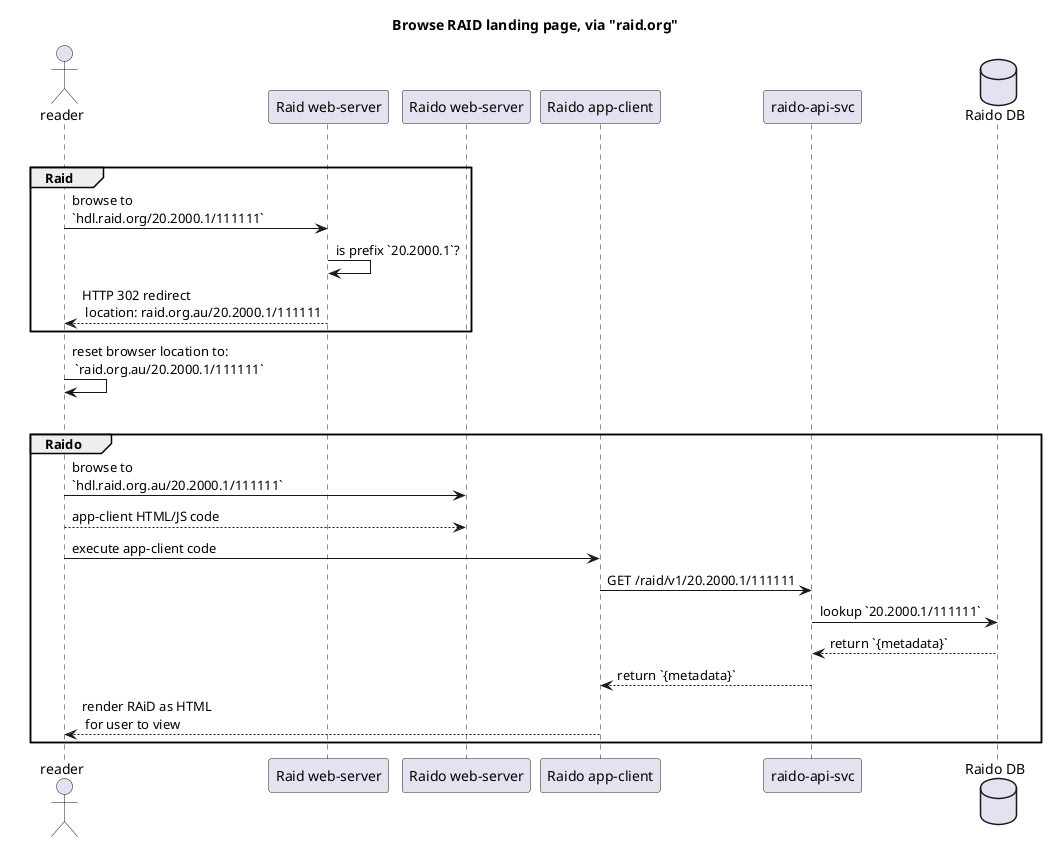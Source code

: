 @startuml
title Browse RAID landing page, via "raid.org"

actor "reader" as reader

participant "Raid web-server" as raidWeb
participant "Raido web-server" as raidoWeb
participant "Raido app-client" as appClient

participant "raido-api-svc" as raidoApi
database "Raido DB" as raidoDb

participant "raido-api-svc" as raidoApi
database "Raido DB" as raidoDb

alt 
group Raid 
reader -> raidWeb: browse to \n`hdl.raid.org/20.2000.1/111111`
raidWeb -> raidWeb: is prefix `20.2000.1`?
raidWeb --> reader: HTTP 302 redirect\n location: raid.org.au/20.2000.1/111111
end 

reader -> reader : reset browser location to:\n `raid.org.au/20.2000.1/111111`
alt
group Raido
reader -> raidoWeb: browse to \n`hdl.raid.org.au/20.2000.1/111111`
raidoWeb <-- reader: app-client HTML/JS code
reader -> appClient: execute app-client code  
appClient -> raidoApi: GET /raid/v1/20.2000.1/111111
raidoApi -> raidoDb: lookup `20.2000.1/111111`
raidoDb --> raidoApi: return `{metadata}`
raidoApi --> appClient: return `{metadata}`
appClient --> reader: render RAiD as HTML\n for user to view  
end
 
@enduml




